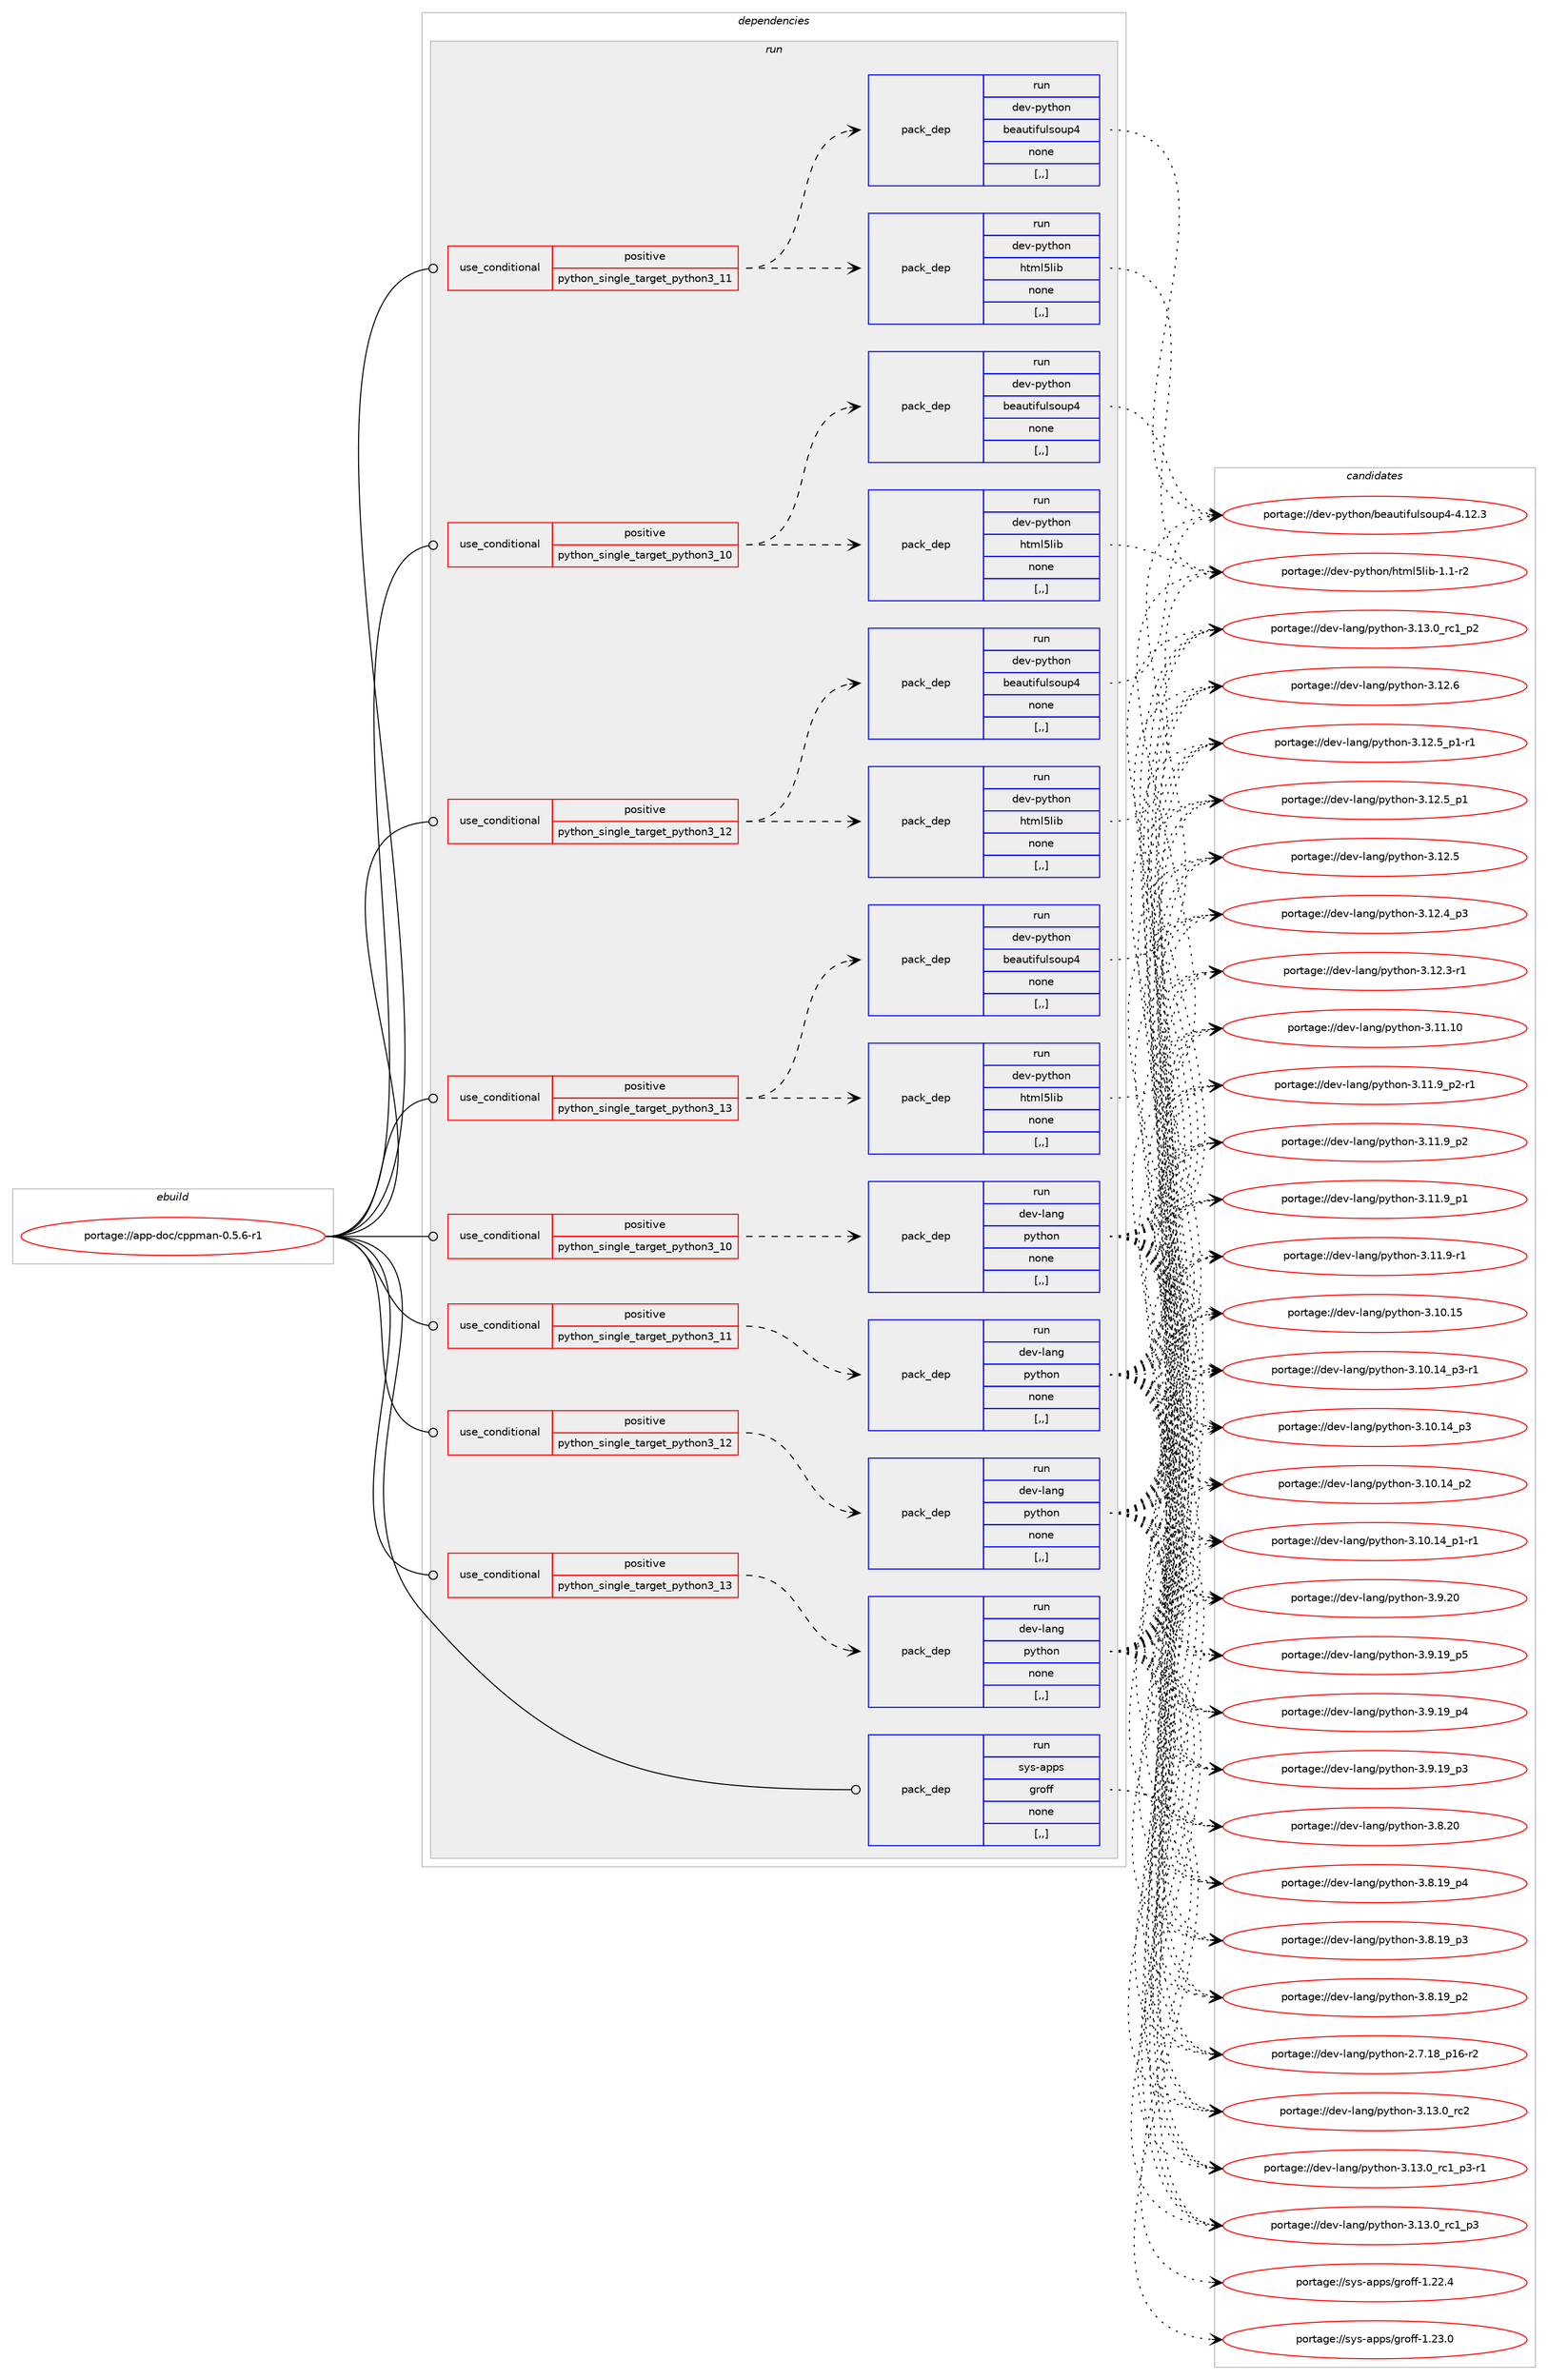 digraph prolog {

# *************
# Graph options
# *************

newrank=true;
concentrate=true;
compound=true;
graph [rankdir=LR,fontname=Helvetica,fontsize=10,ranksep=1.5];#, ranksep=2.5, nodesep=0.2];
edge  [arrowhead=vee];
node  [fontname=Helvetica,fontsize=10];

# **********
# The ebuild
# **********

subgraph cluster_leftcol {
color=gray;
label=<<i>ebuild</i>>;
id [label="portage://app-doc/cppman-0.5.6-r1", color=red, width=4, href="../app-doc/cppman-0.5.6-r1.svg"];
}

# ****************
# The dependencies
# ****************

subgraph cluster_midcol {
color=gray;
label=<<i>dependencies</i>>;
subgraph cluster_compile {
fillcolor="#eeeeee";
style=filled;
label=<<i>compile</i>>;
}
subgraph cluster_compileandrun {
fillcolor="#eeeeee";
style=filled;
label=<<i>compile and run</i>>;
}
subgraph cluster_run {
fillcolor="#eeeeee";
style=filled;
label=<<i>run</i>>;
subgraph cond133768 {
dependency508926 [label=<<TABLE BORDER="0" CELLBORDER="1" CELLSPACING="0" CELLPADDING="4"><TR><TD ROWSPAN="3" CELLPADDING="10">use_conditional</TD></TR><TR><TD>positive</TD></TR><TR><TD>python_single_target_python3_10</TD></TR></TABLE>>, shape=none, color=red];
subgraph pack371471 {
dependency508927 [label=<<TABLE BORDER="0" CELLBORDER="1" CELLSPACING="0" CELLPADDING="4" WIDTH="220"><TR><TD ROWSPAN="6" CELLPADDING="30">pack_dep</TD></TR><TR><TD WIDTH="110">run</TD></TR><TR><TD>dev-lang</TD></TR><TR><TD>python</TD></TR><TR><TD>none</TD></TR><TR><TD>[,,]</TD></TR></TABLE>>, shape=none, color=blue];
}
dependency508926:e -> dependency508927:w [weight=20,style="dashed",arrowhead="vee"];
}
id:e -> dependency508926:w [weight=20,style="solid",arrowhead="odot"];
subgraph cond133769 {
dependency508928 [label=<<TABLE BORDER="0" CELLBORDER="1" CELLSPACING="0" CELLPADDING="4"><TR><TD ROWSPAN="3" CELLPADDING="10">use_conditional</TD></TR><TR><TD>positive</TD></TR><TR><TD>python_single_target_python3_10</TD></TR></TABLE>>, shape=none, color=red];
subgraph pack371472 {
dependency508929 [label=<<TABLE BORDER="0" CELLBORDER="1" CELLSPACING="0" CELLPADDING="4" WIDTH="220"><TR><TD ROWSPAN="6" CELLPADDING="30">pack_dep</TD></TR><TR><TD WIDTH="110">run</TD></TR><TR><TD>dev-python</TD></TR><TR><TD>beautifulsoup4</TD></TR><TR><TD>none</TD></TR><TR><TD>[,,]</TD></TR></TABLE>>, shape=none, color=blue];
}
dependency508928:e -> dependency508929:w [weight=20,style="dashed",arrowhead="vee"];
subgraph pack371473 {
dependency508930 [label=<<TABLE BORDER="0" CELLBORDER="1" CELLSPACING="0" CELLPADDING="4" WIDTH="220"><TR><TD ROWSPAN="6" CELLPADDING="30">pack_dep</TD></TR><TR><TD WIDTH="110">run</TD></TR><TR><TD>dev-python</TD></TR><TR><TD>html5lib</TD></TR><TR><TD>none</TD></TR><TR><TD>[,,]</TD></TR></TABLE>>, shape=none, color=blue];
}
dependency508928:e -> dependency508930:w [weight=20,style="dashed",arrowhead="vee"];
}
id:e -> dependency508928:w [weight=20,style="solid",arrowhead="odot"];
subgraph cond133770 {
dependency508931 [label=<<TABLE BORDER="0" CELLBORDER="1" CELLSPACING="0" CELLPADDING="4"><TR><TD ROWSPAN="3" CELLPADDING="10">use_conditional</TD></TR><TR><TD>positive</TD></TR><TR><TD>python_single_target_python3_11</TD></TR></TABLE>>, shape=none, color=red];
subgraph pack371474 {
dependency508932 [label=<<TABLE BORDER="0" CELLBORDER="1" CELLSPACING="0" CELLPADDING="4" WIDTH="220"><TR><TD ROWSPAN="6" CELLPADDING="30">pack_dep</TD></TR><TR><TD WIDTH="110">run</TD></TR><TR><TD>dev-lang</TD></TR><TR><TD>python</TD></TR><TR><TD>none</TD></TR><TR><TD>[,,]</TD></TR></TABLE>>, shape=none, color=blue];
}
dependency508931:e -> dependency508932:w [weight=20,style="dashed",arrowhead="vee"];
}
id:e -> dependency508931:w [weight=20,style="solid",arrowhead="odot"];
subgraph cond133771 {
dependency508933 [label=<<TABLE BORDER="0" CELLBORDER="1" CELLSPACING="0" CELLPADDING="4"><TR><TD ROWSPAN="3" CELLPADDING="10">use_conditional</TD></TR><TR><TD>positive</TD></TR><TR><TD>python_single_target_python3_11</TD></TR></TABLE>>, shape=none, color=red];
subgraph pack371475 {
dependency508934 [label=<<TABLE BORDER="0" CELLBORDER="1" CELLSPACING="0" CELLPADDING="4" WIDTH="220"><TR><TD ROWSPAN="6" CELLPADDING="30">pack_dep</TD></TR><TR><TD WIDTH="110">run</TD></TR><TR><TD>dev-python</TD></TR><TR><TD>beautifulsoup4</TD></TR><TR><TD>none</TD></TR><TR><TD>[,,]</TD></TR></TABLE>>, shape=none, color=blue];
}
dependency508933:e -> dependency508934:w [weight=20,style="dashed",arrowhead="vee"];
subgraph pack371476 {
dependency508935 [label=<<TABLE BORDER="0" CELLBORDER="1" CELLSPACING="0" CELLPADDING="4" WIDTH="220"><TR><TD ROWSPAN="6" CELLPADDING="30">pack_dep</TD></TR><TR><TD WIDTH="110">run</TD></TR><TR><TD>dev-python</TD></TR><TR><TD>html5lib</TD></TR><TR><TD>none</TD></TR><TR><TD>[,,]</TD></TR></TABLE>>, shape=none, color=blue];
}
dependency508933:e -> dependency508935:w [weight=20,style="dashed",arrowhead="vee"];
}
id:e -> dependency508933:w [weight=20,style="solid",arrowhead="odot"];
subgraph cond133772 {
dependency508936 [label=<<TABLE BORDER="0" CELLBORDER="1" CELLSPACING="0" CELLPADDING="4"><TR><TD ROWSPAN="3" CELLPADDING="10">use_conditional</TD></TR><TR><TD>positive</TD></TR><TR><TD>python_single_target_python3_12</TD></TR></TABLE>>, shape=none, color=red];
subgraph pack371477 {
dependency508937 [label=<<TABLE BORDER="0" CELLBORDER="1" CELLSPACING="0" CELLPADDING="4" WIDTH="220"><TR><TD ROWSPAN="6" CELLPADDING="30">pack_dep</TD></TR><TR><TD WIDTH="110">run</TD></TR><TR><TD>dev-lang</TD></TR><TR><TD>python</TD></TR><TR><TD>none</TD></TR><TR><TD>[,,]</TD></TR></TABLE>>, shape=none, color=blue];
}
dependency508936:e -> dependency508937:w [weight=20,style="dashed",arrowhead="vee"];
}
id:e -> dependency508936:w [weight=20,style="solid",arrowhead="odot"];
subgraph cond133773 {
dependency508938 [label=<<TABLE BORDER="0" CELLBORDER="1" CELLSPACING="0" CELLPADDING="4"><TR><TD ROWSPAN="3" CELLPADDING="10">use_conditional</TD></TR><TR><TD>positive</TD></TR><TR><TD>python_single_target_python3_12</TD></TR></TABLE>>, shape=none, color=red];
subgraph pack371478 {
dependency508939 [label=<<TABLE BORDER="0" CELLBORDER="1" CELLSPACING="0" CELLPADDING="4" WIDTH="220"><TR><TD ROWSPAN="6" CELLPADDING="30">pack_dep</TD></TR><TR><TD WIDTH="110">run</TD></TR><TR><TD>dev-python</TD></TR><TR><TD>beautifulsoup4</TD></TR><TR><TD>none</TD></TR><TR><TD>[,,]</TD></TR></TABLE>>, shape=none, color=blue];
}
dependency508938:e -> dependency508939:w [weight=20,style="dashed",arrowhead="vee"];
subgraph pack371479 {
dependency508940 [label=<<TABLE BORDER="0" CELLBORDER="1" CELLSPACING="0" CELLPADDING="4" WIDTH="220"><TR><TD ROWSPAN="6" CELLPADDING="30">pack_dep</TD></TR><TR><TD WIDTH="110">run</TD></TR><TR><TD>dev-python</TD></TR><TR><TD>html5lib</TD></TR><TR><TD>none</TD></TR><TR><TD>[,,]</TD></TR></TABLE>>, shape=none, color=blue];
}
dependency508938:e -> dependency508940:w [weight=20,style="dashed",arrowhead="vee"];
}
id:e -> dependency508938:w [weight=20,style="solid",arrowhead="odot"];
subgraph cond133774 {
dependency508941 [label=<<TABLE BORDER="0" CELLBORDER="1" CELLSPACING="0" CELLPADDING="4"><TR><TD ROWSPAN="3" CELLPADDING="10">use_conditional</TD></TR><TR><TD>positive</TD></TR><TR><TD>python_single_target_python3_13</TD></TR></TABLE>>, shape=none, color=red];
subgraph pack371480 {
dependency508942 [label=<<TABLE BORDER="0" CELLBORDER="1" CELLSPACING="0" CELLPADDING="4" WIDTH="220"><TR><TD ROWSPAN="6" CELLPADDING="30">pack_dep</TD></TR><TR><TD WIDTH="110">run</TD></TR><TR><TD>dev-lang</TD></TR><TR><TD>python</TD></TR><TR><TD>none</TD></TR><TR><TD>[,,]</TD></TR></TABLE>>, shape=none, color=blue];
}
dependency508941:e -> dependency508942:w [weight=20,style="dashed",arrowhead="vee"];
}
id:e -> dependency508941:w [weight=20,style="solid",arrowhead="odot"];
subgraph cond133775 {
dependency508943 [label=<<TABLE BORDER="0" CELLBORDER="1" CELLSPACING="0" CELLPADDING="4"><TR><TD ROWSPAN="3" CELLPADDING="10">use_conditional</TD></TR><TR><TD>positive</TD></TR><TR><TD>python_single_target_python3_13</TD></TR></TABLE>>, shape=none, color=red];
subgraph pack371481 {
dependency508944 [label=<<TABLE BORDER="0" CELLBORDER="1" CELLSPACING="0" CELLPADDING="4" WIDTH="220"><TR><TD ROWSPAN="6" CELLPADDING="30">pack_dep</TD></TR><TR><TD WIDTH="110">run</TD></TR><TR><TD>dev-python</TD></TR><TR><TD>beautifulsoup4</TD></TR><TR><TD>none</TD></TR><TR><TD>[,,]</TD></TR></TABLE>>, shape=none, color=blue];
}
dependency508943:e -> dependency508944:w [weight=20,style="dashed",arrowhead="vee"];
subgraph pack371482 {
dependency508945 [label=<<TABLE BORDER="0" CELLBORDER="1" CELLSPACING="0" CELLPADDING="4" WIDTH="220"><TR><TD ROWSPAN="6" CELLPADDING="30">pack_dep</TD></TR><TR><TD WIDTH="110">run</TD></TR><TR><TD>dev-python</TD></TR><TR><TD>html5lib</TD></TR><TR><TD>none</TD></TR><TR><TD>[,,]</TD></TR></TABLE>>, shape=none, color=blue];
}
dependency508943:e -> dependency508945:w [weight=20,style="dashed",arrowhead="vee"];
}
id:e -> dependency508943:w [weight=20,style="solid",arrowhead="odot"];
subgraph pack371483 {
dependency508946 [label=<<TABLE BORDER="0" CELLBORDER="1" CELLSPACING="0" CELLPADDING="4" WIDTH="220"><TR><TD ROWSPAN="6" CELLPADDING="30">pack_dep</TD></TR><TR><TD WIDTH="110">run</TD></TR><TR><TD>sys-apps</TD></TR><TR><TD>groff</TD></TR><TR><TD>none</TD></TR><TR><TD>[,,]</TD></TR></TABLE>>, shape=none, color=blue];
}
id:e -> dependency508946:w [weight=20,style="solid",arrowhead="odot"];
}
}

# **************
# The candidates
# **************

subgraph cluster_choices {
rank=same;
color=gray;
label=<<i>candidates</i>>;

subgraph choice371471 {
color=black;
nodesep=1;
choice10010111845108971101034711212111610411111045514649514648951149950 [label="portage://dev-lang/python-3.13.0_rc2", color=red, width=4,href="../dev-lang/python-3.13.0_rc2.svg"];
choice1001011184510897110103471121211161041111104551464951464895114994995112514511449 [label="portage://dev-lang/python-3.13.0_rc1_p3-r1", color=red, width=4,href="../dev-lang/python-3.13.0_rc1_p3-r1.svg"];
choice100101118451089711010347112121116104111110455146495146489511499499511251 [label="portage://dev-lang/python-3.13.0_rc1_p3", color=red, width=4,href="../dev-lang/python-3.13.0_rc1_p3.svg"];
choice100101118451089711010347112121116104111110455146495146489511499499511250 [label="portage://dev-lang/python-3.13.0_rc1_p2", color=red, width=4,href="../dev-lang/python-3.13.0_rc1_p2.svg"];
choice10010111845108971101034711212111610411111045514649504654 [label="portage://dev-lang/python-3.12.6", color=red, width=4,href="../dev-lang/python-3.12.6.svg"];
choice1001011184510897110103471121211161041111104551464950465395112494511449 [label="portage://dev-lang/python-3.12.5_p1-r1", color=red, width=4,href="../dev-lang/python-3.12.5_p1-r1.svg"];
choice100101118451089711010347112121116104111110455146495046539511249 [label="portage://dev-lang/python-3.12.5_p1", color=red, width=4,href="../dev-lang/python-3.12.5_p1.svg"];
choice10010111845108971101034711212111610411111045514649504653 [label="portage://dev-lang/python-3.12.5", color=red, width=4,href="../dev-lang/python-3.12.5.svg"];
choice100101118451089711010347112121116104111110455146495046529511251 [label="portage://dev-lang/python-3.12.4_p3", color=red, width=4,href="../dev-lang/python-3.12.4_p3.svg"];
choice100101118451089711010347112121116104111110455146495046514511449 [label="portage://dev-lang/python-3.12.3-r1", color=red, width=4,href="../dev-lang/python-3.12.3-r1.svg"];
choice1001011184510897110103471121211161041111104551464949464948 [label="portage://dev-lang/python-3.11.10", color=red, width=4,href="../dev-lang/python-3.11.10.svg"];
choice1001011184510897110103471121211161041111104551464949465795112504511449 [label="portage://dev-lang/python-3.11.9_p2-r1", color=red, width=4,href="../dev-lang/python-3.11.9_p2-r1.svg"];
choice100101118451089711010347112121116104111110455146494946579511250 [label="portage://dev-lang/python-3.11.9_p2", color=red, width=4,href="../dev-lang/python-3.11.9_p2.svg"];
choice100101118451089711010347112121116104111110455146494946579511249 [label="portage://dev-lang/python-3.11.9_p1", color=red, width=4,href="../dev-lang/python-3.11.9_p1.svg"];
choice100101118451089711010347112121116104111110455146494946574511449 [label="portage://dev-lang/python-3.11.9-r1", color=red, width=4,href="../dev-lang/python-3.11.9-r1.svg"];
choice1001011184510897110103471121211161041111104551464948464953 [label="portage://dev-lang/python-3.10.15", color=red, width=4,href="../dev-lang/python-3.10.15.svg"];
choice100101118451089711010347112121116104111110455146494846495295112514511449 [label="portage://dev-lang/python-3.10.14_p3-r1", color=red, width=4,href="../dev-lang/python-3.10.14_p3-r1.svg"];
choice10010111845108971101034711212111610411111045514649484649529511251 [label="portage://dev-lang/python-3.10.14_p3", color=red, width=4,href="../dev-lang/python-3.10.14_p3.svg"];
choice10010111845108971101034711212111610411111045514649484649529511250 [label="portage://dev-lang/python-3.10.14_p2", color=red, width=4,href="../dev-lang/python-3.10.14_p2.svg"];
choice100101118451089711010347112121116104111110455146494846495295112494511449 [label="portage://dev-lang/python-3.10.14_p1-r1", color=red, width=4,href="../dev-lang/python-3.10.14_p1-r1.svg"];
choice10010111845108971101034711212111610411111045514657465048 [label="portage://dev-lang/python-3.9.20", color=red, width=4,href="../dev-lang/python-3.9.20.svg"];
choice100101118451089711010347112121116104111110455146574649579511253 [label="portage://dev-lang/python-3.9.19_p5", color=red, width=4,href="../dev-lang/python-3.9.19_p5.svg"];
choice100101118451089711010347112121116104111110455146574649579511252 [label="portage://dev-lang/python-3.9.19_p4", color=red, width=4,href="../dev-lang/python-3.9.19_p4.svg"];
choice100101118451089711010347112121116104111110455146574649579511251 [label="portage://dev-lang/python-3.9.19_p3", color=red, width=4,href="../dev-lang/python-3.9.19_p3.svg"];
choice10010111845108971101034711212111610411111045514656465048 [label="portage://dev-lang/python-3.8.20", color=red, width=4,href="../dev-lang/python-3.8.20.svg"];
choice100101118451089711010347112121116104111110455146564649579511252 [label="portage://dev-lang/python-3.8.19_p4", color=red, width=4,href="../dev-lang/python-3.8.19_p4.svg"];
choice100101118451089711010347112121116104111110455146564649579511251 [label="portage://dev-lang/python-3.8.19_p3", color=red, width=4,href="../dev-lang/python-3.8.19_p3.svg"];
choice100101118451089711010347112121116104111110455146564649579511250 [label="portage://dev-lang/python-3.8.19_p2", color=red, width=4,href="../dev-lang/python-3.8.19_p2.svg"];
choice100101118451089711010347112121116104111110455046554649569511249544511450 [label="portage://dev-lang/python-2.7.18_p16-r2", color=red, width=4,href="../dev-lang/python-2.7.18_p16-r2.svg"];
dependency508927:e -> choice10010111845108971101034711212111610411111045514649514648951149950:w [style=dotted,weight="100"];
dependency508927:e -> choice1001011184510897110103471121211161041111104551464951464895114994995112514511449:w [style=dotted,weight="100"];
dependency508927:e -> choice100101118451089711010347112121116104111110455146495146489511499499511251:w [style=dotted,weight="100"];
dependency508927:e -> choice100101118451089711010347112121116104111110455146495146489511499499511250:w [style=dotted,weight="100"];
dependency508927:e -> choice10010111845108971101034711212111610411111045514649504654:w [style=dotted,weight="100"];
dependency508927:e -> choice1001011184510897110103471121211161041111104551464950465395112494511449:w [style=dotted,weight="100"];
dependency508927:e -> choice100101118451089711010347112121116104111110455146495046539511249:w [style=dotted,weight="100"];
dependency508927:e -> choice10010111845108971101034711212111610411111045514649504653:w [style=dotted,weight="100"];
dependency508927:e -> choice100101118451089711010347112121116104111110455146495046529511251:w [style=dotted,weight="100"];
dependency508927:e -> choice100101118451089711010347112121116104111110455146495046514511449:w [style=dotted,weight="100"];
dependency508927:e -> choice1001011184510897110103471121211161041111104551464949464948:w [style=dotted,weight="100"];
dependency508927:e -> choice1001011184510897110103471121211161041111104551464949465795112504511449:w [style=dotted,weight="100"];
dependency508927:e -> choice100101118451089711010347112121116104111110455146494946579511250:w [style=dotted,weight="100"];
dependency508927:e -> choice100101118451089711010347112121116104111110455146494946579511249:w [style=dotted,weight="100"];
dependency508927:e -> choice100101118451089711010347112121116104111110455146494946574511449:w [style=dotted,weight="100"];
dependency508927:e -> choice1001011184510897110103471121211161041111104551464948464953:w [style=dotted,weight="100"];
dependency508927:e -> choice100101118451089711010347112121116104111110455146494846495295112514511449:w [style=dotted,weight="100"];
dependency508927:e -> choice10010111845108971101034711212111610411111045514649484649529511251:w [style=dotted,weight="100"];
dependency508927:e -> choice10010111845108971101034711212111610411111045514649484649529511250:w [style=dotted,weight="100"];
dependency508927:e -> choice100101118451089711010347112121116104111110455146494846495295112494511449:w [style=dotted,weight="100"];
dependency508927:e -> choice10010111845108971101034711212111610411111045514657465048:w [style=dotted,weight="100"];
dependency508927:e -> choice100101118451089711010347112121116104111110455146574649579511253:w [style=dotted,weight="100"];
dependency508927:e -> choice100101118451089711010347112121116104111110455146574649579511252:w [style=dotted,weight="100"];
dependency508927:e -> choice100101118451089711010347112121116104111110455146574649579511251:w [style=dotted,weight="100"];
dependency508927:e -> choice10010111845108971101034711212111610411111045514656465048:w [style=dotted,weight="100"];
dependency508927:e -> choice100101118451089711010347112121116104111110455146564649579511252:w [style=dotted,weight="100"];
dependency508927:e -> choice100101118451089711010347112121116104111110455146564649579511251:w [style=dotted,weight="100"];
dependency508927:e -> choice100101118451089711010347112121116104111110455146564649579511250:w [style=dotted,weight="100"];
dependency508927:e -> choice100101118451089711010347112121116104111110455046554649569511249544511450:w [style=dotted,weight="100"];
}
subgraph choice371472 {
color=black;
nodesep=1;
choice100101118451121211161041111104798101971171161051021171081151111171125245524649504651 [label="portage://dev-python/beautifulsoup4-4.12.3", color=red, width=4,href="../dev-python/beautifulsoup4-4.12.3.svg"];
dependency508929:e -> choice100101118451121211161041111104798101971171161051021171081151111171125245524649504651:w [style=dotted,weight="100"];
}
subgraph choice371473 {
color=black;
nodesep=1;
choice10010111845112121116104111110471041161091085310810598454946494511450 [label="portage://dev-python/html5lib-1.1-r2", color=red, width=4,href="../dev-python/html5lib-1.1-r2.svg"];
dependency508930:e -> choice10010111845112121116104111110471041161091085310810598454946494511450:w [style=dotted,weight="100"];
}
subgraph choice371474 {
color=black;
nodesep=1;
choice10010111845108971101034711212111610411111045514649514648951149950 [label="portage://dev-lang/python-3.13.0_rc2", color=red, width=4,href="../dev-lang/python-3.13.0_rc2.svg"];
choice1001011184510897110103471121211161041111104551464951464895114994995112514511449 [label="portage://dev-lang/python-3.13.0_rc1_p3-r1", color=red, width=4,href="../dev-lang/python-3.13.0_rc1_p3-r1.svg"];
choice100101118451089711010347112121116104111110455146495146489511499499511251 [label="portage://dev-lang/python-3.13.0_rc1_p3", color=red, width=4,href="../dev-lang/python-3.13.0_rc1_p3.svg"];
choice100101118451089711010347112121116104111110455146495146489511499499511250 [label="portage://dev-lang/python-3.13.0_rc1_p2", color=red, width=4,href="../dev-lang/python-3.13.0_rc1_p2.svg"];
choice10010111845108971101034711212111610411111045514649504654 [label="portage://dev-lang/python-3.12.6", color=red, width=4,href="../dev-lang/python-3.12.6.svg"];
choice1001011184510897110103471121211161041111104551464950465395112494511449 [label="portage://dev-lang/python-3.12.5_p1-r1", color=red, width=4,href="../dev-lang/python-3.12.5_p1-r1.svg"];
choice100101118451089711010347112121116104111110455146495046539511249 [label="portage://dev-lang/python-3.12.5_p1", color=red, width=4,href="../dev-lang/python-3.12.5_p1.svg"];
choice10010111845108971101034711212111610411111045514649504653 [label="portage://dev-lang/python-3.12.5", color=red, width=4,href="../dev-lang/python-3.12.5.svg"];
choice100101118451089711010347112121116104111110455146495046529511251 [label="portage://dev-lang/python-3.12.4_p3", color=red, width=4,href="../dev-lang/python-3.12.4_p3.svg"];
choice100101118451089711010347112121116104111110455146495046514511449 [label="portage://dev-lang/python-3.12.3-r1", color=red, width=4,href="../dev-lang/python-3.12.3-r1.svg"];
choice1001011184510897110103471121211161041111104551464949464948 [label="portage://dev-lang/python-3.11.10", color=red, width=4,href="../dev-lang/python-3.11.10.svg"];
choice1001011184510897110103471121211161041111104551464949465795112504511449 [label="portage://dev-lang/python-3.11.9_p2-r1", color=red, width=4,href="../dev-lang/python-3.11.9_p2-r1.svg"];
choice100101118451089711010347112121116104111110455146494946579511250 [label="portage://dev-lang/python-3.11.9_p2", color=red, width=4,href="../dev-lang/python-3.11.9_p2.svg"];
choice100101118451089711010347112121116104111110455146494946579511249 [label="portage://dev-lang/python-3.11.9_p1", color=red, width=4,href="../dev-lang/python-3.11.9_p1.svg"];
choice100101118451089711010347112121116104111110455146494946574511449 [label="portage://dev-lang/python-3.11.9-r1", color=red, width=4,href="../dev-lang/python-3.11.9-r1.svg"];
choice1001011184510897110103471121211161041111104551464948464953 [label="portage://dev-lang/python-3.10.15", color=red, width=4,href="../dev-lang/python-3.10.15.svg"];
choice100101118451089711010347112121116104111110455146494846495295112514511449 [label="portage://dev-lang/python-3.10.14_p3-r1", color=red, width=4,href="../dev-lang/python-3.10.14_p3-r1.svg"];
choice10010111845108971101034711212111610411111045514649484649529511251 [label="portage://dev-lang/python-3.10.14_p3", color=red, width=4,href="../dev-lang/python-3.10.14_p3.svg"];
choice10010111845108971101034711212111610411111045514649484649529511250 [label="portage://dev-lang/python-3.10.14_p2", color=red, width=4,href="../dev-lang/python-3.10.14_p2.svg"];
choice100101118451089711010347112121116104111110455146494846495295112494511449 [label="portage://dev-lang/python-3.10.14_p1-r1", color=red, width=4,href="../dev-lang/python-3.10.14_p1-r1.svg"];
choice10010111845108971101034711212111610411111045514657465048 [label="portage://dev-lang/python-3.9.20", color=red, width=4,href="../dev-lang/python-3.9.20.svg"];
choice100101118451089711010347112121116104111110455146574649579511253 [label="portage://dev-lang/python-3.9.19_p5", color=red, width=4,href="../dev-lang/python-3.9.19_p5.svg"];
choice100101118451089711010347112121116104111110455146574649579511252 [label="portage://dev-lang/python-3.9.19_p4", color=red, width=4,href="../dev-lang/python-3.9.19_p4.svg"];
choice100101118451089711010347112121116104111110455146574649579511251 [label="portage://dev-lang/python-3.9.19_p3", color=red, width=4,href="../dev-lang/python-3.9.19_p3.svg"];
choice10010111845108971101034711212111610411111045514656465048 [label="portage://dev-lang/python-3.8.20", color=red, width=4,href="../dev-lang/python-3.8.20.svg"];
choice100101118451089711010347112121116104111110455146564649579511252 [label="portage://dev-lang/python-3.8.19_p4", color=red, width=4,href="../dev-lang/python-3.8.19_p4.svg"];
choice100101118451089711010347112121116104111110455146564649579511251 [label="portage://dev-lang/python-3.8.19_p3", color=red, width=4,href="../dev-lang/python-3.8.19_p3.svg"];
choice100101118451089711010347112121116104111110455146564649579511250 [label="portage://dev-lang/python-3.8.19_p2", color=red, width=4,href="../dev-lang/python-3.8.19_p2.svg"];
choice100101118451089711010347112121116104111110455046554649569511249544511450 [label="portage://dev-lang/python-2.7.18_p16-r2", color=red, width=4,href="../dev-lang/python-2.7.18_p16-r2.svg"];
dependency508932:e -> choice10010111845108971101034711212111610411111045514649514648951149950:w [style=dotted,weight="100"];
dependency508932:e -> choice1001011184510897110103471121211161041111104551464951464895114994995112514511449:w [style=dotted,weight="100"];
dependency508932:e -> choice100101118451089711010347112121116104111110455146495146489511499499511251:w [style=dotted,weight="100"];
dependency508932:e -> choice100101118451089711010347112121116104111110455146495146489511499499511250:w [style=dotted,weight="100"];
dependency508932:e -> choice10010111845108971101034711212111610411111045514649504654:w [style=dotted,weight="100"];
dependency508932:e -> choice1001011184510897110103471121211161041111104551464950465395112494511449:w [style=dotted,weight="100"];
dependency508932:e -> choice100101118451089711010347112121116104111110455146495046539511249:w [style=dotted,weight="100"];
dependency508932:e -> choice10010111845108971101034711212111610411111045514649504653:w [style=dotted,weight="100"];
dependency508932:e -> choice100101118451089711010347112121116104111110455146495046529511251:w [style=dotted,weight="100"];
dependency508932:e -> choice100101118451089711010347112121116104111110455146495046514511449:w [style=dotted,weight="100"];
dependency508932:e -> choice1001011184510897110103471121211161041111104551464949464948:w [style=dotted,weight="100"];
dependency508932:e -> choice1001011184510897110103471121211161041111104551464949465795112504511449:w [style=dotted,weight="100"];
dependency508932:e -> choice100101118451089711010347112121116104111110455146494946579511250:w [style=dotted,weight="100"];
dependency508932:e -> choice100101118451089711010347112121116104111110455146494946579511249:w [style=dotted,weight="100"];
dependency508932:e -> choice100101118451089711010347112121116104111110455146494946574511449:w [style=dotted,weight="100"];
dependency508932:e -> choice1001011184510897110103471121211161041111104551464948464953:w [style=dotted,weight="100"];
dependency508932:e -> choice100101118451089711010347112121116104111110455146494846495295112514511449:w [style=dotted,weight="100"];
dependency508932:e -> choice10010111845108971101034711212111610411111045514649484649529511251:w [style=dotted,weight="100"];
dependency508932:e -> choice10010111845108971101034711212111610411111045514649484649529511250:w [style=dotted,weight="100"];
dependency508932:e -> choice100101118451089711010347112121116104111110455146494846495295112494511449:w [style=dotted,weight="100"];
dependency508932:e -> choice10010111845108971101034711212111610411111045514657465048:w [style=dotted,weight="100"];
dependency508932:e -> choice100101118451089711010347112121116104111110455146574649579511253:w [style=dotted,weight="100"];
dependency508932:e -> choice100101118451089711010347112121116104111110455146574649579511252:w [style=dotted,weight="100"];
dependency508932:e -> choice100101118451089711010347112121116104111110455146574649579511251:w [style=dotted,weight="100"];
dependency508932:e -> choice10010111845108971101034711212111610411111045514656465048:w [style=dotted,weight="100"];
dependency508932:e -> choice100101118451089711010347112121116104111110455146564649579511252:w [style=dotted,weight="100"];
dependency508932:e -> choice100101118451089711010347112121116104111110455146564649579511251:w [style=dotted,weight="100"];
dependency508932:e -> choice100101118451089711010347112121116104111110455146564649579511250:w [style=dotted,weight="100"];
dependency508932:e -> choice100101118451089711010347112121116104111110455046554649569511249544511450:w [style=dotted,weight="100"];
}
subgraph choice371475 {
color=black;
nodesep=1;
choice100101118451121211161041111104798101971171161051021171081151111171125245524649504651 [label="portage://dev-python/beautifulsoup4-4.12.3", color=red, width=4,href="../dev-python/beautifulsoup4-4.12.3.svg"];
dependency508934:e -> choice100101118451121211161041111104798101971171161051021171081151111171125245524649504651:w [style=dotted,weight="100"];
}
subgraph choice371476 {
color=black;
nodesep=1;
choice10010111845112121116104111110471041161091085310810598454946494511450 [label="portage://dev-python/html5lib-1.1-r2", color=red, width=4,href="../dev-python/html5lib-1.1-r2.svg"];
dependency508935:e -> choice10010111845112121116104111110471041161091085310810598454946494511450:w [style=dotted,weight="100"];
}
subgraph choice371477 {
color=black;
nodesep=1;
choice10010111845108971101034711212111610411111045514649514648951149950 [label="portage://dev-lang/python-3.13.0_rc2", color=red, width=4,href="../dev-lang/python-3.13.0_rc2.svg"];
choice1001011184510897110103471121211161041111104551464951464895114994995112514511449 [label="portage://dev-lang/python-3.13.0_rc1_p3-r1", color=red, width=4,href="../dev-lang/python-3.13.0_rc1_p3-r1.svg"];
choice100101118451089711010347112121116104111110455146495146489511499499511251 [label="portage://dev-lang/python-3.13.0_rc1_p3", color=red, width=4,href="../dev-lang/python-3.13.0_rc1_p3.svg"];
choice100101118451089711010347112121116104111110455146495146489511499499511250 [label="portage://dev-lang/python-3.13.0_rc1_p2", color=red, width=4,href="../dev-lang/python-3.13.0_rc1_p2.svg"];
choice10010111845108971101034711212111610411111045514649504654 [label="portage://dev-lang/python-3.12.6", color=red, width=4,href="../dev-lang/python-3.12.6.svg"];
choice1001011184510897110103471121211161041111104551464950465395112494511449 [label="portage://dev-lang/python-3.12.5_p1-r1", color=red, width=4,href="../dev-lang/python-3.12.5_p1-r1.svg"];
choice100101118451089711010347112121116104111110455146495046539511249 [label="portage://dev-lang/python-3.12.5_p1", color=red, width=4,href="../dev-lang/python-3.12.5_p1.svg"];
choice10010111845108971101034711212111610411111045514649504653 [label="portage://dev-lang/python-3.12.5", color=red, width=4,href="../dev-lang/python-3.12.5.svg"];
choice100101118451089711010347112121116104111110455146495046529511251 [label="portage://dev-lang/python-3.12.4_p3", color=red, width=4,href="../dev-lang/python-3.12.4_p3.svg"];
choice100101118451089711010347112121116104111110455146495046514511449 [label="portage://dev-lang/python-3.12.3-r1", color=red, width=4,href="../dev-lang/python-3.12.3-r1.svg"];
choice1001011184510897110103471121211161041111104551464949464948 [label="portage://dev-lang/python-3.11.10", color=red, width=4,href="../dev-lang/python-3.11.10.svg"];
choice1001011184510897110103471121211161041111104551464949465795112504511449 [label="portage://dev-lang/python-3.11.9_p2-r1", color=red, width=4,href="../dev-lang/python-3.11.9_p2-r1.svg"];
choice100101118451089711010347112121116104111110455146494946579511250 [label="portage://dev-lang/python-3.11.9_p2", color=red, width=4,href="../dev-lang/python-3.11.9_p2.svg"];
choice100101118451089711010347112121116104111110455146494946579511249 [label="portage://dev-lang/python-3.11.9_p1", color=red, width=4,href="../dev-lang/python-3.11.9_p1.svg"];
choice100101118451089711010347112121116104111110455146494946574511449 [label="portage://dev-lang/python-3.11.9-r1", color=red, width=4,href="../dev-lang/python-3.11.9-r1.svg"];
choice1001011184510897110103471121211161041111104551464948464953 [label="portage://dev-lang/python-3.10.15", color=red, width=4,href="../dev-lang/python-3.10.15.svg"];
choice100101118451089711010347112121116104111110455146494846495295112514511449 [label="portage://dev-lang/python-3.10.14_p3-r1", color=red, width=4,href="../dev-lang/python-3.10.14_p3-r1.svg"];
choice10010111845108971101034711212111610411111045514649484649529511251 [label="portage://dev-lang/python-3.10.14_p3", color=red, width=4,href="../dev-lang/python-3.10.14_p3.svg"];
choice10010111845108971101034711212111610411111045514649484649529511250 [label="portage://dev-lang/python-3.10.14_p2", color=red, width=4,href="../dev-lang/python-3.10.14_p2.svg"];
choice100101118451089711010347112121116104111110455146494846495295112494511449 [label="portage://dev-lang/python-3.10.14_p1-r1", color=red, width=4,href="../dev-lang/python-3.10.14_p1-r1.svg"];
choice10010111845108971101034711212111610411111045514657465048 [label="portage://dev-lang/python-3.9.20", color=red, width=4,href="../dev-lang/python-3.9.20.svg"];
choice100101118451089711010347112121116104111110455146574649579511253 [label="portage://dev-lang/python-3.9.19_p5", color=red, width=4,href="../dev-lang/python-3.9.19_p5.svg"];
choice100101118451089711010347112121116104111110455146574649579511252 [label="portage://dev-lang/python-3.9.19_p4", color=red, width=4,href="../dev-lang/python-3.9.19_p4.svg"];
choice100101118451089711010347112121116104111110455146574649579511251 [label="portage://dev-lang/python-3.9.19_p3", color=red, width=4,href="../dev-lang/python-3.9.19_p3.svg"];
choice10010111845108971101034711212111610411111045514656465048 [label="portage://dev-lang/python-3.8.20", color=red, width=4,href="../dev-lang/python-3.8.20.svg"];
choice100101118451089711010347112121116104111110455146564649579511252 [label="portage://dev-lang/python-3.8.19_p4", color=red, width=4,href="../dev-lang/python-3.8.19_p4.svg"];
choice100101118451089711010347112121116104111110455146564649579511251 [label="portage://dev-lang/python-3.8.19_p3", color=red, width=4,href="../dev-lang/python-3.8.19_p3.svg"];
choice100101118451089711010347112121116104111110455146564649579511250 [label="portage://dev-lang/python-3.8.19_p2", color=red, width=4,href="../dev-lang/python-3.8.19_p2.svg"];
choice100101118451089711010347112121116104111110455046554649569511249544511450 [label="portage://dev-lang/python-2.7.18_p16-r2", color=red, width=4,href="../dev-lang/python-2.7.18_p16-r2.svg"];
dependency508937:e -> choice10010111845108971101034711212111610411111045514649514648951149950:w [style=dotted,weight="100"];
dependency508937:e -> choice1001011184510897110103471121211161041111104551464951464895114994995112514511449:w [style=dotted,weight="100"];
dependency508937:e -> choice100101118451089711010347112121116104111110455146495146489511499499511251:w [style=dotted,weight="100"];
dependency508937:e -> choice100101118451089711010347112121116104111110455146495146489511499499511250:w [style=dotted,weight="100"];
dependency508937:e -> choice10010111845108971101034711212111610411111045514649504654:w [style=dotted,weight="100"];
dependency508937:e -> choice1001011184510897110103471121211161041111104551464950465395112494511449:w [style=dotted,weight="100"];
dependency508937:e -> choice100101118451089711010347112121116104111110455146495046539511249:w [style=dotted,weight="100"];
dependency508937:e -> choice10010111845108971101034711212111610411111045514649504653:w [style=dotted,weight="100"];
dependency508937:e -> choice100101118451089711010347112121116104111110455146495046529511251:w [style=dotted,weight="100"];
dependency508937:e -> choice100101118451089711010347112121116104111110455146495046514511449:w [style=dotted,weight="100"];
dependency508937:e -> choice1001011184510897110103471121211161041111104551464949464948:w [style=dotted,weight="100"];
dependency508937:e -> choice1001011184510897110103471121211161041111104551464949465795112504511449:w [style=dotted,weight="100"];
dependency508937:e -> choice100101118451089711010347112121116104111110455146494946579511250:w [style=dotted,weight="100"];
dependency508937:e -> choice100101118451089711010347112121116104111110455146494946579511249:w [style=dotted,weight="100"];
dependency508937:e -> choice100101118451089711010347112121116104111110455146494946574511449:w [style=dotted,weight="100"];
dependency508937:e -> choice1001011184510897110103471121211161041111104551464948464953:w [style=dotted,weight="100"];
dependency508937:e -> choice100101118451089711010347112121116104111110455146494846495295112514511449:w [style=dotted,weight="100"];
dependency508937:e -> choice10010111845108971101034711212111610411111045514649484649529511251:w [style=dotted,weight="100"];
dependency508937:e -> choice10010111845108971101034711212111610411111045514649484649529511250:w [style=dotted,weight="100"];
dependency508937:e -> choice100101118451089711010347112121116104111110455146494846495295112494511449:w [style=dotted,weight="100"];
dependency508937:e -> choice10010111845108971101034711212111610411111045514657465048:w [style=dotted,weight="100"];
dependency508937:e -> choice100101118451089711010347112121116104111110455146574649579511253:w [style=dotted,weight="100"];
dependency508937:e -> choice100101118451089711010347112121116104111110455146574649579511252:w [style=dotted,weight="100"];
dependency508937:e -> choice100101118451089711010347112121116104111110455146574649579511251:w [style=dotted,weight="100"];
dependency508937:e -> choice10010111845108971101034711212111610411111045514656465048:w [style=dotted,weight="100"];
dependency508937:e -> choice100101118451089711010347112121116104111110455146564649579511252:w [style=dotted,weight="100"];
dependency508937:e -> choice100101118451089711010347112121116104111110455146564649579511251:w [style=dotted,weight="100"];
dependency508937:e -> choice100101118451089711010347112121116104111110455146564649579511250:w [style=dotted,weight="100"];
dependency508937:e -> choice100101118451089711010347112121116104111110455046554649569511249544511450:w [style=dotted,weight="100"];
}
subgraph choice371478 {
color=black;
nodesep=1;
choice100101118451121211161041111104798101971171161051021171081151111171125245524649504651 [label="portage://dev-python/beautifulsoup4-4.12.3", color=red, width=4,href="../dev-python/beautifulsoup4-4.12.3.svg"];
dependency508939:e -> choice100101118451121211161041111104798101971171161051021171081151111171125245524649504651:w [style=dotted,weight="100"];
}
subgraph choice371479 {
color=black;
nodesep=1;
choice10010111845112121116104111110471041161091085310810598454946494511450 [label="portage://dev-python/html5lib-1.1-r2", color=red, width=4,href="../dev-python/html5lib-1.1-r2.svg"];
dependency508940:e -> choice10010111845112121116104111110471041161091085310810598454946494511450:w [style=dotted,weight="100"];
}
subgraph choice371480 {
color=black;
nodesep=1;
choice10010111845108971101034711212111610411111045514649514648951149950 [label="portage://dev-lang/python-3.13.0_rc2", color=red, width=4,href="../dev-lang/python-3.13.0_rc2.svg"];
choice1001011184510897110103471121211161041111104551464951464895114994995112514511449 [label="portage://dev-lang/python-3.13.0_rc1_p3-r1", color=red, width=4,href="../dev-lang/python-3.13.0_rc1_p3-r1.svg"];
choice100101118451089711010347112121116104111110455146495146489511499499511251 [label="portage://dev-lang/python-3.13.0_rc1_p3", color=red, width=4,href="../dev-lang/python-3.13.0_rc1_p3.svg"];
choice100101118451089711010347112121116104111110455146495146489511499499511250 [label="portage://dev-lang/python-3.13.0_rc1_p2", color=red, width=4,href="../dev-lang/python-3.13.0_rc1_p2.svg"];
choice10010111845108971101034711212111610411111045514649504654 [label="portage://dev-lang/python-3.12.6", color=red, width=4,href="../dev-lang/python-3.12.6.svg"];
choice1001011184510897110103471121211161041111104551464950465395112494511449 [label="portage://dev-lang/python-3.12.5_p1-r1", color=red, width=4,href="../dev-lang/python-3.12.5_p1-r1.svg"];
choice100101118451089711010347112121116104111110455146495046539511249 [label="portage://dev-lang/python-3.12.5_p1", color=red, width=4,href="../dev-lang/python-3.12.5_p1.svg"];
choice10010111845108971101034711212111610411111045514649504653 [label="portage://dev-lang/python-3.12.5", color=red, width=4,href="../dev-lang/python-3.12.5.svg"];
choice100101118451089711010347112121116104111110455146495046529511251 [label="portage://dev-lang/python-3.12.4_p3", color=red, width=4,href="../dev-lang/python-3.12.4_p3.svg"];
choice100101118451089711010347112121116104111110455146495046514511449 [label="portage://dev-lang/python-3.12.3-r1", color=red, width=4,href="../dev-lang/python-3.12.3-r1.svg"];
choice1001011184510897110103471121211161041111104551464949464948 [label="portage://dev-lang/python-3.11.10", color=red, width=4,href="../dev-lang/python-3.11.10.svg"];
choice1001011184510897110103471121211161041111104551464949465795112504511449 [label="portage://dev-lang/python-3.11.9_p2-r1", color=red, width=4,href="../dev-lang/python-3.11.9_p2-r1.svg"];
choice100101118451089711010347112121116104111110455146494946579511250 [label="portage://dev-lang/python-3.11.9_p2", color=red, width=4,href="../dev-lang/python-3.11.9_p2.svg"];
choice100101118451089711010347112121116104111110455146494946579511249 [label="portage://dev-lang/python-3.11.9_p1", color=red, width=4,href="../dev-lang/python-3.11.9_p1.svg"];
choice100101118451089711010347112121116104111110455146494946574511449 [label="portage://dev-lang/python-3.11.9-r1", color=red, width=4,href="../dev-lang/python-3.11.9-r1.svg"];
choice1001011184510897110103471121211161041111104551464948464953 [label="portage://dev-lang/python-3.10.15", color=red, width=4,href="../dev-lang/python-3.10.15.svg"];
choice100101118451089711010347112121116104111110455146494846495295112514511449 [label="portage://dev-lang/python-3.10.14_p3-r1", color=red, width=4,href="../dev-lang/python-3.10.14_p3-r1.svg"];
choice10010111845108971101034711212111610411111045514649484649529511251 [label="portage://dev-lang/python-3.10.14_p3", color=red, width=4,href="../dev-lang/python-3.10.14_p3.svg"];
choice10010111845108971101034711212111610411111045514649484649529511250 [label="portage://dev-lang/python-3.10.14_p2", color=red, width=4,href="../dev-lang/python-3.10.14_p2.svg"];
choice100101118451089711010347112121116104111110455146494846495295112494511449 [label="portage://dev-lang/python-3.10.14_p1-r1", color=red, width=4,href="../dev-lang/python-3.10.14_p1-r1.svg"];
choice10010111845108971101034711212111610411111045514657465048 [label="portage://dev-lang/python-3.9.20", color=red, width=4,href="../dev-lang/python-3.9.20.svg"];
choice100101118451089711010347112121116104111110455146574649579511253 [label="portage://dev-lang/python-3.9.19_p5", color=red, width=4,href="../dev-lang/python-3.9.19_p5.svg"];
choice100101118451089711010347112121116104111110455146574649579511252 [label="portage://dev-lang/python-3.9.19_p4", color=red, width=4,href="../dev-lang/python-3.9.19_p4.svg"];
choice100101118451089711010347112121116104111110455146574649579511251 [label="portage://dev-lang/python-3.9.19_p3", color=red, width=4,href="../dev-lang/python-3.9.19_p3.svg"];
choice10010111845108971101034711212111610411111045514656465048 [label="portage://dev-lang/python-3.8.20", color=red, width=4,href="../dev-lang/python-3.8.20.svg"];
choice100101118451089711010347112121116104111110455146564649579511252 [label="portage://dev-lang/python-3.8.19_p4", color=red, width=4,href="../dev-lang/python-3.8.19_p4.svg"];
choice100101118451089711010347112121116104111110455146564649579511251 [label="portage://dev-lang/python-3.8.19_p3", color=red, width=4,href="../dev-lang/python-3.8.19_p3.svg"];
choice100101118451089711010347112121116104111110455146564649579511250 [label="portage://dev-lang/python-3.8.19_p2", color=red, width=4,href="../dev-lang/python-3.8.19_p2.svg"];
choice100101118451089711010347112121116104111110455046554649569511249544511450 [label="portage://dev-lang/python-2.7.18_p16-r2", color=red, width=4,href="../dev-lang/python-2.7.18_p16-r2.svg"];
dependency508942:e -> choice10010111845108971101034711212111610411111045514649514648951149950:w [style=dotted,weight="100"];
dependency508942:e -> choice1001011184510897110103471121211161041111104551464951464895114994995112514511449:w [style=dotted,weight="100"];
dependency508942:e -> choice100101118451089711010347112121116104111110455146495146489511499499511251:w [style=dotted,weight="100"];
dependency508942:e -> choice100101118451089711010347112121116104111110455146495146489511499499511250:w [style=dotted,weight="100"];
dependency508942:e -> choice10010111845108971101034711212111610411111045514649504654:w [style=dotted,weight="100"];
dependency508942:e -> choice1001011184510897110103471121211161041111104551464950465395112494511449:w [style=dotted,weight="100"];
dependency508942:e -> choice100101118451089711010347112121116104111110455146495046539511249:w [style=dotted,weight="100"];
dependency508942:e -> choice10010111845108971101034711212111610411111045514649504653:w [style=dotted,weight="100"];
dependency508942:e -> choice100101118451089711010347112121116104111110455146495046529511251:w [style=dotted,weight="100"];
dependency508942:e -> choice100101118451089711010347112121116104111110455146495046514511449:w [style=dotted,weight="100"];
dependency508942:e -> choice1001011184510897110103471121211161041111104551464949464948:w [style=dotted,weight="100"];
dependency508942:e -> choice1001011184510897110103471121211161041111104551464949465795112504511449:w [style=dotted,weight="100"];
dependency508942:e -> choice100101118451089711010347112121116104111110455146494946579511250:w [style=dotted,weight="100"];
dependency508942:e -> choice100101118451089711010347112121116104111110455146494946579511249:w [style=dotted,weight="100"];
dependency508942:e -> choice100101118451089711010347112121116104111110455146494946574511449:w [style=dotted,weight="100"];
dependency508942:e -> choice1001011184510897110103471121211161041111104551464948464953:w [style=dotted,weight="100"];
dependency508942:e -> choice100101118451089711010347112121116104111110455146494846495295112514511449:w [style=dotted,weight="100"];
dependency508942:e -> choice10010111845108971101034711212111610411111045514649484649529511251:w [style=dotted,weight="100"];
dependency508942:e -> choice10010111845108971101034711212111610411111045514649484649529511250:w [style=dotted,weight="100"];
dependency508942:e -> choice100101118451089711010347112121116104111110455146494846495295112494511449:w [style=dotted,weight="100"];
dependency508942:e -> choice10010111845108971101034711212111610411111045514657465048:w [style=dotted,weight="100"];
dependency508942:e -> choice100101118451089711010347112121116104111110455146574649579511253:w [style=dotted,weight="100"];
dependency508942:e -> choice100101118451089711010347112121116104111110455146574649579511252:w [style=dotted,weight="100"];
dependency508942:e -> choice100101118451089711010347112121116104111110455146574649579511251:w [style=dotted,weight="100"];
dependency508942:e -> choice10010111845108971101034711212111610411111045514656465048:w [style=dotted,weight="100"];
dependency508942:e -> choice100101118451089711010347112121116104111110455146564649579511252:w [style=dotted,weight="100"];
dependency508942:e -> choice100101118451089711010347112121116104111110455146564649579511251:w [style=dotted,weight="100"];
dependency508942:e -> choice100101118451089711010347112121116104111110455146564649579511250:w [style=dotted,weight="100"];
dependency508942:e -> choice100101118451089711010347112121116104111110455046554649569511249544511450:w [style=dotted,weight="100"];
}
subgraph choice371481 {
color=black;
nodesep=1;
choice100101118451121211161041111104798101971171161051021171081151111171125245524649504651 [label="portage://dev-python/beautifulsoup4-4.12.3", color=red, width=4,href="../dev-python/beautifulsoup4-4.12.3.svg"];
dependency508944:e -> choice100101118451121211161041111104798101971171161051021171081151111171125245524649504651:w [style=dotted,weight="100"];
}
subgraph choice371482 {
color=black;
nodesep=1;
choice10010111845112121116104111110471041161091085310810598454946494511450 [label="portage://dev-python/html5lib-1.1-r2", color=red, width=4,href="../dev-python/html5lib-1.1-r2.svg"];
dependency508945:e -> choice10010111845112121116104111110471041161091085310810598454946494511450:w [style=dotted,weight="100"];
}
subgraph choice371483 {
color=black;
nodesep=1;
choice11512111545971121121154710311411110210245494650514648 [label="portage://sys-apps/groff-1.23.0", color=red, width=4,href="../sys-apps/groff-1.23.0.svg"];
choice11512111545971121121154710311411110210245494650504652 [label="portage://sys-apps/groff-1.22.4", color=red, width=4,href="../sys-apps/groff-1.22.4.svg"];
dependency508946:e -> choice11512111545971121121154710311411110210245494650514648:w [style=dotted,weight="100"];
dependency508946:e -> choice11512111545971121121154710311411110210245494650504652:w [style=dotted,weight="100"];
}
}

}

